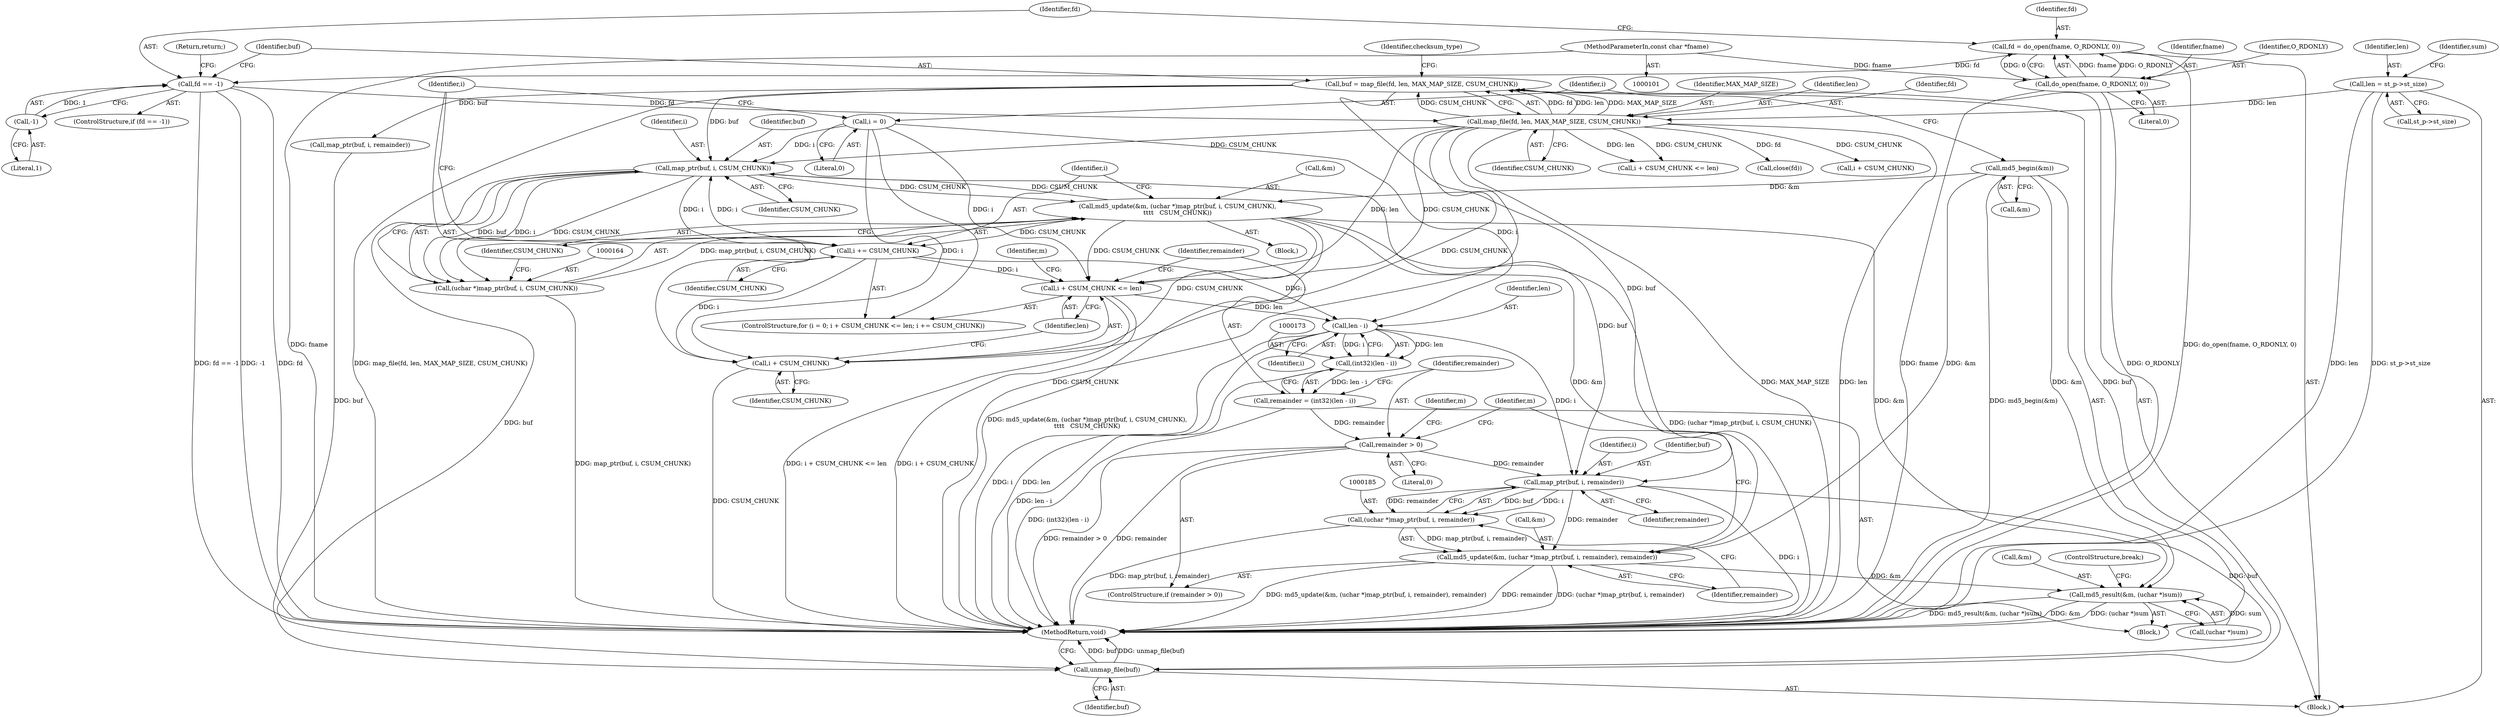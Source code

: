 digraph "0_samba_7b8a4ecd6ff9cdf4e5d3850ebf822f1e989255b3_0@pointer" {
"1000165" [label="(Call,map_ptr(buf, i, CSUM_CHUNK))"];
"1000133" [label="(Call,buf = map_file(fd, len, MAX_MAP_SIZE, CSUM_CHUNK))"];
"1000135" [label="(Call,map_file(fd, len, MAX_MAP_SIZE, CSUM_CHUNK))"];
"1000128" [label="(Call,fd == -1)"];
"1000121" [label="(Call,fd = do_open(fname, O_RDONLY, 0))"];
"1000123" [label="(Call,do_open(fname, O_RDONLY, 0))"];
"1000102" [label="(MethodParameterIn,const char *fname)"];
"1000130" [label="(Call,-1)"];
"1000109" [label="(Call,len = st_p->st_size)"];
"1000156" [label="(Call,i += CSUM_CHUNK)"];
"1000160" [label="(Call,md5_update(&m, (uchar *)map_ptr(buf, i, CSUM_CHUNK),\n\t\t\t\t   CSUM_CHUNK))"];
"1000144" [label="(Call,md5_begin(&m))"];
"1000163" [label="(Call,(uchar *)map_ptr(buf, i, CSUM_CHUNK))"];
"1000165" [label="(Call,map_ptr(buf, i, CSUM_CHUNK))"];
"1000148" [label="(Call,i = 0)"];
"1000151" [label="(Call,i + CSUM_CHUNK <= len)"];
"1000174" [label="(Call,len - i)"];
"1000172" [label="(Call,(int32)(len - i))"];
"1000170" [label="(Call,remainder = (int32)(len - i))"];
"1000178" [label="(Call,remainder > 0)"];
"1000186" [label="(Call,map_ptr(buf, i, remainder))"];
"1000184" [label="(Call,(uchar *)map_ptr(buf, i, remainder))"];
"1000181" [label="(Call,md5_update(&m, (uchar *)map_ptr(buf, i, remainder), remainder))"];
"1000191" [label="(Call,md5_result(&m, (uchar *)sum))"];
"1000258" [label="(Call,unmap_file(buf))"];
"1000152" [label="(Call,i + CSUM_CHUNK)"];
"1000171" [label="(Identifier,remainder)"];
"1000141" [label="(Identifier,checksum_type)"];
"1000160" [label="(Call,md5_update(&m, (uchar *)map_ptr(buf, i, CSUM_CHUNK),\n\t\t\t\t   CSUM_CHUNK))"];
"1000162" [label="(Identifier,m)"];
"1000193" [label="(Identifier,m)"];
"1000156" [label="(Call,i += CSUM_CHUNK)"];
"1000129" [label="(Identifier,fd)"];
"1000184" [label="(Call,(uchar *)map_ptr(buf, i, remainder))"];
"1000165" [label="(Call,map_ptr(buf, i, CSUM_CHUNK))"];
"1000152" [label="(Call,i + CSUM_CHUNK)"];
"1000210" [label="(Call,i + CSUM_CHUNK <= len)"];
"1000157" [label="(Identifier,i)"];
"1000194" [label="(Call,(uchar *)sum)"];
"1000139" [label="(Identifier,CSUM_CHUNK)"];
"1000159" [label="(Block,)"];
"1000186" [label="(Call,map_ptr(buf, i, remainder))"];
"1000260" [label="(MethodReturn,void)"];
"1000188" [label="(Identifier,i)"];
"1000187" [label="(Identifier,buf)"];
"1000183" [label="(Identifier,m)"];
"1000138" [label="(Identifier,MAX_MAP_SIZE)"];
"1000154" [label="(Identifier,CSUM_CHUNK)"];
"1000172" [label="(Call,(int32)(len - i))"];
"1000181" [label="(Call,md5_update(&m, (uchar *)map_ptr(buf, i, remainder), remainder))"];
"1000168" [label="(Identifier,CSUM_CHUNK)"];
"1000174" [label="(Call,len - i)"];
"1000137" [label="(Identifier,len)"];
"1000124" [label="(Identifier,fname)"];
"1000176" [label="(Identifier,i)"];
"1000258" [label="(Call,unmap_file(buf))"];
"1000147" [label="(ControlStructure,for (i = 0; i + CSUM_CHUNK <= len; i += CSUM_CHUNK))"];
"1000122" [label="(Identifier,fd)"];
"1000127" [label="(ControlStructure,if (fd == -1))"];
"1000175" [label="(Identifier,len)"];
"1000178" [label="(Call,remainder > 0)"];
"1000170" [label="(Call,remainder = (int32)(len - i))"];
"1000161" [label="(Call,&m)"];
"1000166" [label="(Identifier,buf)"];
"1000128" [label="(Call,fd == -1)"];
"1000134" [label="(Identifier,buf)"];
"1000259" [label="(Identifier,buf)"];
"1000169" [label="(Identifier,CSUM_CHUNK)"];
"1000144" [label="(Call,md5_begin(&m))"];
"1000150" [label="(Literal,0)"];
"1000109" [label="(Call,len = st_p->st_size)"];
"1000151" [label="(Call,i + CSUM_CHUNK <= len)"];
"1000126" [label="(Literal,0)"];
"1000153" [label="(Identifier,i)"];
"1000177" [label="(ControlStructure,if (remainder > 0))"];
"1000192" [label="(Call,&m)"];
"1000105" [label="(Block,)"];
"1000182" [label="(Call,&m)"];
"1000131" [label="(Literal,1)"];
"1000132" [label="(Return,return;)"];
"1000148" [label="(Call,i = 0)"];
"1000123" [label="(Call,do_open(fname, O_RDONLY, 0))"];
"1000179" [label="(Identifier,remainder)"];
"1000256" [label="(Call,close(fd))"];
"1000111" [label="(Call,st_p->st_size)"];
"1000145" [label="(Call,&m)"];
"1000142" [label="(Block,)"];
"1000135" [label="(Call,map_file(fd, len, MAX_MAP_SIZE, CSUM_CHUNK))"];
"1000130" [label="(Call,-1)"];
"1000149" [label="(Identifier,i)"];
"1000102" [label="(MethodParameterIn,const char *fname)"];
"1000121" [label="(Call,fd = do_open(fname, O_RDONLY, 0))"];
"1000211" [label="(Call,i + CSUM_CHUNK)"];
"1000167" [label="(Identifier,i)"];
"1000197" [label="(ControlStructure,break;)"];
"1000180" [label="(Literal,0)"];
"1000189" [label="(Identifier,remainder)"];
"1000118" [label="(Identifier,sum)"];
"1000125" [label="(Identifier,O_RDONLY)"];
"1000163" [label="(Call,(uchar *)map_ptr(buf, i, CSUM_CHUNK))"];
"1000190" [label="(Identifier,remainder)"];
"1000136" [label="(Identifier,fd)"];
"1000191" [label="(Call,md5_result(&m, (uchar *)sum))"];
"1000155" [label="(Identifier,len)"];
"1000133" [label="(Call,buf = map_file(fd, len, MAX_MAP_SIZE, CSUM_CHUNK))"];
"1000158" [label="(Identifier,CSUM_CHUNK)"];
"1000239" [label="(Call,map_ptr(buf, i, remainder))"];
"1000110" [label="(Identifier,len)"];
"1000165" -> "1000163"  [label="AST: "];
"1000165" -> "1000168"  [label="CFG: "];
"1000166" -> "1000165"  [label="AST: "];
"1000167" -> "1000165"  [label="AST: "];
"1000168" -> "1000165"  [label="AST: "];
"1000163" -> "1000165"  [label="CFG: "];
"1000165" -> "1000156"  [label="DDG: i"];
"1000165" -> "1000163"  [label="DDG: buf"];
"1000165" -> "1000163"  [label="DDG: i"];
"1000165" -> "1000163"  [label="DDG: CSUM_CHUNK"];
"1000133" -> "1000165"  [label="DDG: buf"];
"1000156" -> "1000165"  [label="DDG: i"];
"1000148" -> "1000165"  [label="DDG: i"];
"1000135" -> "1000165"  [label="DDG: CSUM_CHUNK"];
"1000160" -> "1000165"  [label="DDG: CSUM_CHUNK"];
"1000165" -> "1000160"  [label="DDG: CSUM_CHUNK"];
"1000165" -> "1000186"  [label="DDG: buf"];
"1000165" -> "1000258"  [label="DDG: buf"];
"1000133" -> "1000105"  [label="AST: "];
"1000133" -> "1000135"  [label="CFG: "];
"1000134" -> "1000133"  [label="AST: "];
"1000135" -> "1000133"  [label="AST: "];
"1000141" -> "1000133"  [label="CFG: "];
"1000133" -> "1000260"  [label="DDG: map_file(fd, len, MAX_MAP_SIZE, CSUM_CHUNK)"];
"1000135" -> "1000133"  [label="DDG: fd"];
"1000135" -> "1000133"  [label="DDG: len"];
"1000135" -> "1000133"  [label="DDG: MAX_MAP_SIZE"];
"1000135" -> "1000133"  [label="DDG: CSUM_CHUNK"];
"1000133" -> "1000186"  [label="DDG: buf"];
"1000133" -> "1000239"  [label="DDG: buf"];
"1000133" -> "1000258"  [label="DDG: buf"];
"1000135" -> "1000139"  [label="CFG: "];
"1000136" -> "1000135"  [label="AST: "];
"1000137" -> "1000135"  [label="AST: "];
"1000138" -> "1000135"  [label="AST: "];
"1000139" -> "1000135"  [label="AST: "];
"1000135" -> "1000260"  [label="DDG: CSUM_CHUNK"];
"1000135" -> "1000260"  [label="DDG: MAX_MAP_SIZE"];
"1000135" -> "1000260"  [label="DDG: len"];
"1000128" -> "1000135"  [label="DDG: fd"];
"1000109" -> "1000135"  [label="DDG: len"];
"1000135" -> "1000151"  [label="DDG: CSUM_CHUNK"];
"1000135" -> "1000151"  [label="DDG: len"];
"1000135" -> "1000152"  [label="DDG: CSUM_CHUNK"];
"1000135" -> "1000210"  [label="DDG: CSUM_CHUNK"];
"1000135" -> "1000210"  [label="DDG: len"];
"1000135" -> "1000211"  [label="DDG: CSUM_CHUNK"];
"1000135" -> "1000256"  [label="DDG: fd"];
"1000128" -> "1000127"  [label="AST: "];
"1000128" -> "1000130"  [label="CFG: "];
"1000129" -> "1000128"  [label="AST: "];
"1000130" -> "1000128"  [label="AST: "];
"1000132" -> "1000128"  [label="CFG: "];
"1000134" -> "1000128"  [label="CFG: "];
"1000128" -> "1000260"  [label="DDG: -1"];
"1000128" -> "1000260"  [label="DDG: fd"];
"1000128" -> "1000260"  [label="DDG: fd == -1"];
"1000121" -> "1000128"  [label="DDG: fd"];
"1000130" -> "1000128"  [label="DDG: 1"];
"1000121" -> "1000105"  [label="AST: "];
"1000121" -> "1000123"  [label="CFG: "];
"1000122" -> "1000121"  [label="AST: "];
"1000123" -> "1000121"  [label="AST: "];
"1000129" -> "1000121"  [label="CFG: "];
"1000121" -> "1000260"  [label="DDG: do_open(fname, O_RDONLY, 0)"];
"1000123" -> "1000121"  [label="DDG: fname"];
"1000123" -> "1000121"  [label="DDG: O_RDONLY"];
"1000123" -> "1000121"  [label="DDG: 0"];
"1000123" -> "1000126"  [label="CFG: "];
"1000124" -> "1000123"  [label="AST: "];
"1000125" -> "1000123"  [label="AST: "];
"1000126" -> "1000123"  [label="AST: "];
"1000123" -> "1000260"  [label="DDG: O_RDONLY"];
"1000123" -> "1000260"  [label="DDG: fname"];
"1000102" -> "1000123"  [label="DDG: fname"];
"1000102" -> "1000101"  [label="AST: "];
"1000102" -> "1000260"  [label="DDG: fname"];
"1000130" -> "1000131"  [label="CFG: "];
"1000131" -> "1000130"  [label="AST: "];
"1000109" -> "1000105"  [label="AST: "];
"1000109" -> "1000111"  [label="CFG: "];
"1000110" -> "1000109"  [label="AST: "];
"1000111" -> "1000109"  [label="AST: "];
"1000118" -> "1000109"  [label="CFG: "];
"1000109" -> "1000260"  [label="DDG: len"];
"1000109" -> "1000260"  [label="DDG: st_p->st_size"];
"1000156" -> "1000147"  [label="AST: "];
"1000156" -> "1000158"  [label="CFG: "];
"1000157" -> "1000156"  [label="AST: "];
"1000158" -> "1000156"  [label="AST: "];
"1000153" -> "1000156"  [label="CFG: "];
"1000156" -> "1000151"  [label="DDG: i"];
"1000156" -> "1000152"  [label="DDG: i"];
"1000160" -> "1000156"  [label="DDG: CSUM_CHUNK"];
"1000156" -> "1000174"  [label="DDG: i"];
"1000160" -> "1000159"  [label="AST: "];
"1000160" -> "1000169"  [label="CFG: "];
"1000161" -> "1000160"  [label="AST: "];
"1000163" -> "1000160"  [label="AST: "];
"1000169" -> "1000160"  [label="AST: "];
"1000157" -> "1000160"  [label="CFG: "];
"1000160" -> "1000260"  [label="DDG: md5_update(&m, (uchar *)map_ptr(buf, i, CSUM_CHUNK),\n\t\t\t\t   CSUM_CHUNK)"];
"1000160" -> "1000260"  [label="DDG: (uchar *)map_ptr(buf, i, CSUM_CHUNK)"];
"1000160" -> "1000151"  [label="DDG: CSUM_CHUNK"];
"1000160" -> "1000152"  [label="DDG: CSUM_CHUNK"];
"1000144" -> "1000160"  [label="DDG: &m"];
"1000163" -> "1000160"  [label="DDG: map_ptr(buf, i, CSUM_CHUNK)"];
"1000160" -> "1000181"  [label="DDG: &m"];
"1000160" -> "1000191"  [label="DDG: &m"];
"1000144" -> "1000142"  [label="AST: "];
"1000144" -> "1000145"  [label="CFG: "];
"1000145" -> "1000144"  [label="AST: "];
"1000149" -> "1000144"  [label="CFG: "];
"1000144" -> "1000260"  [label="DDG: md5_begin(&m)"];
"1000144" -> "1000181"  [label="DDG: &m"];
"1000144" -> "1000191"  [label="DDG: &m"];
"1000164" -> "1000163"  [label="AST: "];
"1000169" -> "1000163"  [label="CFG: "];
"1000163" -> "1000260"  [label="DDG: map_ptr(buf, i, CSUM_CHUNK)"];
"1000148" -> "1000147"  [label="AST: "];
"1000148" -> "1000150"  [label="CFG: "];
"1000149" -> "1000148"  [label="AST: "];
"1000150" -> "1000148"  [label="AST: "];
"1000153" -> "1000148"  [label="CFG: "];
"1000148" -> "1000151"  [label="DDG: i"];
"1000148" -> "1000152"  [label="DDG: i"];
"1000148" -> "1000174"  [label="DDG: i"];
"1000151" -> "1000147"  [label="AST: "];
"1000151" -> "1000155"  [label="CFG: "];
"1000152" -> "1000151"  [label="AST: "];
"1000155" -> "1000151"  [label="AST: "];
"1000162" -> "1000151"  [label="CFG: "];
"1000171" -> "1000151"  [label="CFG: "];
"1000151" -> "1000260"  [label="DDG: i + CSUM_CHUNK <= len"];
"1000151" -> "1000260"  [label="DDG: i + CSUM_CHUNK"];
"1000151" -> "1000174"  [label="DDG: len"];
"1000174" -> "1000172"  [label="AST: "];
"1000174" -> "1000176"  [label="CFG: "];
"1000175" -> "1000174"  [label="AST: "];
"1000176" -> "1000174"  [label="AST: "];
"1000172" -> "1000174"  [label="CFG: "];
"1000174" -> "1000260"  [label="DDG: i"];
"1000174" -> "1000260"  [label="DDG: len"];
"1000174" -> "1000172"  [label="DDG: len"];
"1000174" -> "1000172"  [label="DDG: i"];
"1000174" -> "1000186"  [label="DDG: i"];
"1000172" -> "1000170"  [label="AST: "];
"1000173" -> "1000172"  [label="AST: "];
"1000170" -> "1000172"  [label="CFG: "];
"1000172" -> "1000260"  [label="DDG: len - i"];
"1000172" -> "1000170"  [label="DDG: len - i"];
"1000170" -> "1000142"  [label="AST: "];
"1000171" -> "1000170"  [label="AST: "];
"1000179" -> "1000170"  [label="CFG: "];
"1000170" -> "1000260"  [label="DDG: (int32)(len - i)"];
"1000170" -> "1000178"  [label="DDG: remainder"];
"1000178" -> "1000177"  [label="AST: "];
"1000178" -> "1000180"  [label="CFG: "];
"1000179" -> "1000178"  [label="AST: "];
"1000180" -> "1000178"  [label="AST: "];
"1000183" -> "1000178"  [label="CFG: "];
"1000193" -> "1000178"  [label="CFG: "];
"1000178" -> "1000260"  [label="DDG: remainder > 0"];
"1000178" -> "1000260"  [label="DDG: remainder"];
"1000178" -> "1000186"  [label="DDG: remainder"];
"1000186" -> "1000184"  [label="AST: "];
"1000186" -> "1000189"  [label="CFG: "];
"1000187" -> "1000186"  [label="AST: "];
"1000188" -> "1000186"  [label="AST: "];
"1000189" -> "1000186"  [label="AST: "];
"1000184" -> "1000186"  [label="CFG: "];
"1000186" -> "1000260"  [label="DDG: i"];
"1000186" -> "1000184"  [label="DDG: buf"];
"1000186" -> "1000184"  [label="DDG: i"];
"1000186" -> "1000184"  [label="DDG: remainder"];
"1000186" -> "1000181"  [label="DDG: remainder"];
"1000186" -> "1000258"  [label="DDG: buf"];
"1000184" -> "1000181"  [label="AST: "];
"1000185" -> "1000184"  [label="AST: "];
"1000190" -> "1000184"  [label="CFG: "];
"1000184" -> "1000260"  [label="DDG: map_ptr(buf, i, remainder)"];
"1000184" -> "1000181"  [label="DDG: map_ptr(buf, i, remainder)"];
"1000181" -> "1000177"  [label="AST: "];
"1000181" -> "1000190"  [label="CFG: "];
"1000182" -> "1000181"  [label="AST: "];
"1000190" -> "1000181"  [label="AST: "];
"1000193" -> "1000181"  [label="CFG: "];
"1000181" -> "1000260"  [label="DDG: md5_update(&m, (uchar *)map_ptr(buf, i, remainder), remainder)"];
"1000181" -> "1000260"  [label="DDG: remainder"];
"1000181" -> "1000260"  [label="DDG: (uchar *)map_ptr(buf, i, remainder)"];
"1000181" -> "1000191"  [label="DDG: &m"];
"1000191" -> "1000142"  [label="AST: "];
"1000191" -> "1000194"  [label="CFG: "];
"1000192" -> "1000191"  [label="AST: "];
"1000194" -> "1000191"  [label="AST: "];
"1000197" -> "1000191"  [label="CFG: "];
"1000191" -> "1000260"  [label="DDG: (uchar *)sum"];
"1000191" -> "1000260"  [label="DDG: md5_result(&m, (uchar *)sum)"];
"1000191" -> "1000260"  [label="DDG: &m"];
"1000194" -> "1000191"  [label="DDG: sum"];
"1000258" -> "1000105"  [label="AST: "];
"1000258" -> "1000259"  [label="CFG: "];
"1000259" -> "1000258"  [label="AST: "];
"1000260" -> "1000258"  [label="CFG: "];
"1000258" -> "1000260"  [label="DDG: buf"];
"1000258" -> "1000260"  [label="DDG: unmap_file(buf)"];
"1000239" -> "1000258"  [label="DDG: buf"];
"1000152" -> "1000154"  [label="CFG: "];
"1000153" -> "1000152"  [label="AST: "];
"1000154" -> "1000152"  [label="AST: "];
"1000155" -> "1000152"  [label="CFG: "];
"1000152" -> "1000260"  [label="DDG: CSUM_CHUNK"];
}
